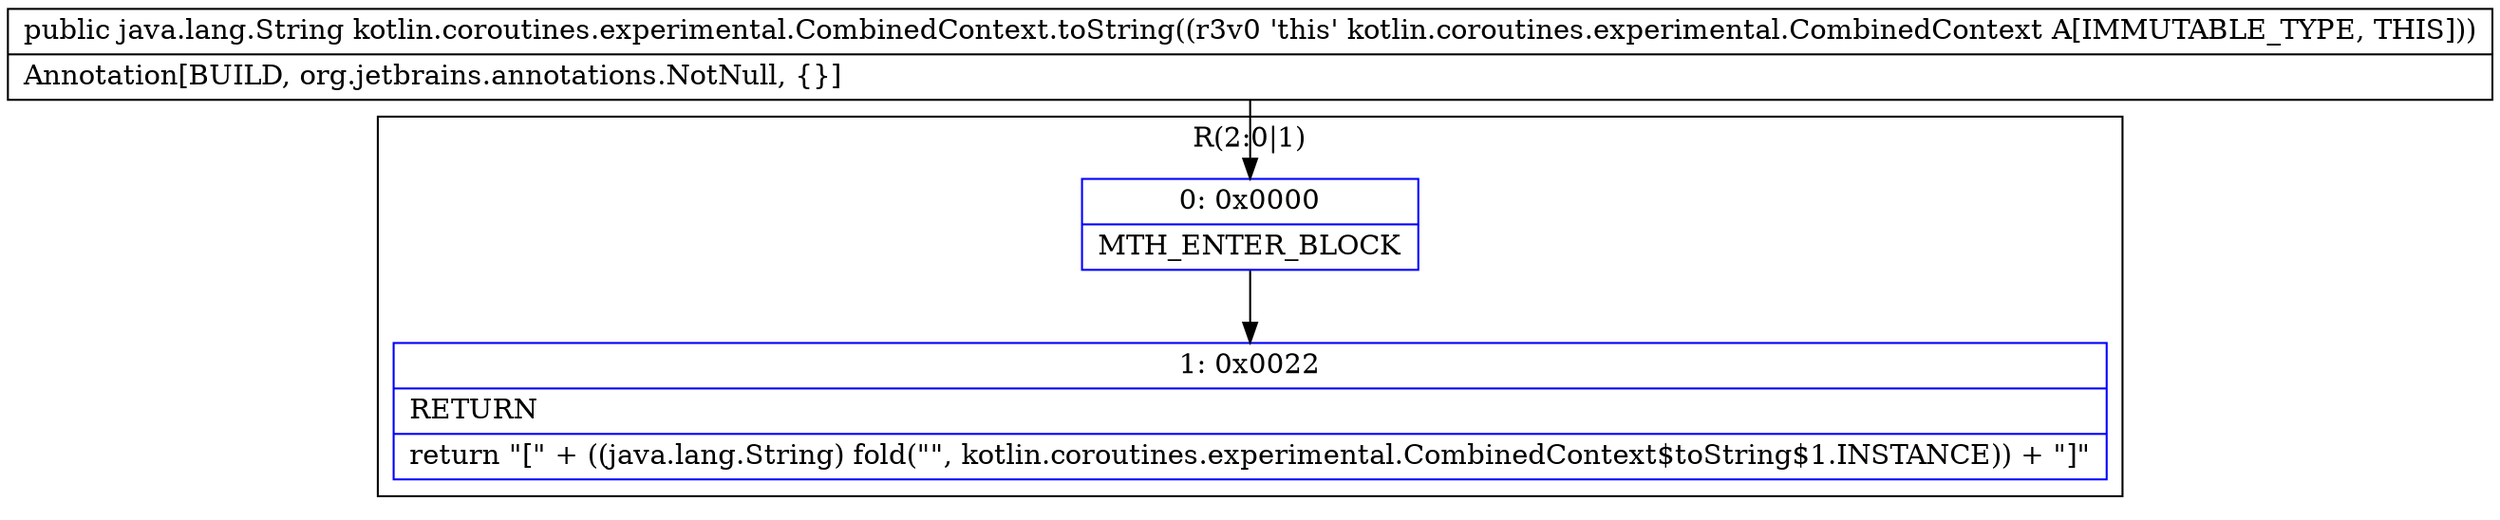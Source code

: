digraph "CFG forkotlin.coroutines.experimental.CombinedContext.toString()Ljava\/lang\/String;" {
subgraph cluster_Region_314967949 {
label = "R(2:0|1)";
node [shape=record,color=blue];
Node_0 [shape=record,label="{0\:\ 0x0000|MTH_ENTER_BLOCK\l}"];
Node_1 [shape=record,label="{1\:\ 0x0022|RETURN\l|return \"[\" + ((java.lang.String) fold(\"\", kotlin.coroutines.experimental.CombinedContext$toString$1.INSTANCE)) + \"]\"\l}"];
}
MethodNode[shape=record,label="{public java.lang.String kotlin.coroutines.experimental.CombinedContext.toString((r3v0 'this' kotlin.coroutines.experimental.CombinedContext A[IMMUTABLE_TYPE, THIS]))  | Annotation[BUILD, org.jetbrains.annotations.NotNull, \{\}]\l}"];
MethodNode -> Node_0;
Node_0 -> Node_1;
}

